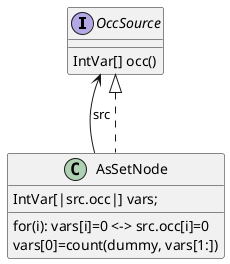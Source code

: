 @startuml

interface OccSource{
    IntVar[] occ()
}


class AsSetNode {
    IntVar[|src.occ|] vars;

    for(i): vars[i]=0 <-> src.occ[i]=0
    vars[0]=count(dummy, vars[1:])    
}
OccSource <-- AsSetNode : src
OccSource <|.down. AsSetNode

@enduml